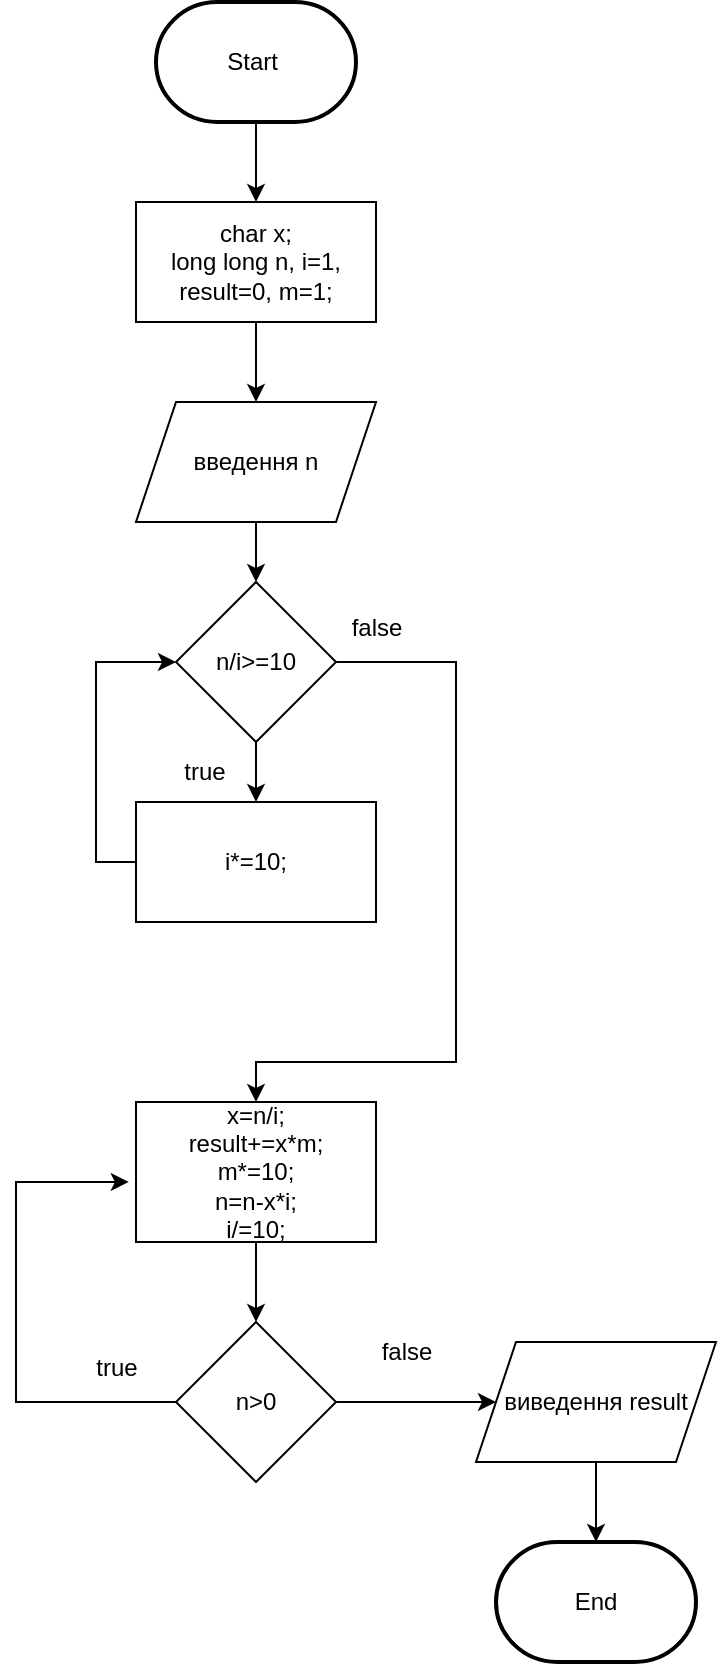 <mxfile version="22.0.4" type="github">
  <diagram id="3l8jHLzvIxQMKyEwqaPd" name="Страница — 2">
    <mxGraphModel dx="1757" dy="959" grid="1" gridSize="10" guides="1" tooltips="1" connect="1" arrows="1" fold="1" page="1" pageScale="1" pageWidth="827" pageHeight="1169" math="0" shadow="0">
      <root>
        <mxCell id="0" />
        <mxCell id="1" parent="0" />
        <mxCell id="GkEwZcTtwrSHskLglBaS-3" value="" style="edgeStyle=orthogonalEdgeStyle;rounded=0;orthogonalLoop=1;jettySize=auto;html=1;" parent="1" source="GkEwZcTtwrSHskLglBaS-1" target="GkEwZcTtwrSHskLglBaS-2" edge="1">
          <mxGeometry relative="1" as="geometry" />
        </mxCell>
        <mxCell id="GkEwZcTtwrSHskLglBaS-1" value="Start&amp;nbsp;" style="strokeWidth=2;html=1;shape=mxgraph.flowchart.terminator;whiteSpace=wrap;" parent="1" vertex="1">
          <mxGeometry x="370" y="130" width="100" height="60" as="geometry" />
        </mxCell>
        <mxCell id="GkEwZcTtwrSHskLglBaS-5" value="" style="edgeStyle=orthogonalEdgeStyle;rounded=0;orthogonalLoop=1;jettySize=auto;html=1;" parent="1" source="GkEwZcTtwrSHskLglBaS-2" target="GkEwZcTtwrSHskLglBaS-4" edge="1">
          <mxGeometry relative="1" as="geometry" />
        </mxCell>
        <mxCell id="GkEwZcTtwrSHskLglBaS-2" value="char x;&lt;br&gt;long long n, i=1, result=0, m=1;" style="rounded=0;whiteSpace=wrap;html=1;" parent="1" vertex="1">
          <mxGeometry x="360" y="230" width="120" height="60" as="geometry" />
        </mxCell>
        <mxCell id="GkEwZcTtwrSHskLglBaS-8" value="" style="edgeStyle=orthogonalEdgeStyle;rounded=0;orthogonalLoop=1;jettySize=auto;html=1;" parent="1" source="GkEwZcTtwrSHskLglBaS-4" target="GkEwZcTtwrSHskLglBaS-6" edge="1">
          <mxGeometry relative="1" as="geometry" />
        </mxCell>
        <mxCell id="GkEwZcTtwrSHskLglBaS-4" value="введення n" style="shape=parallelogram;perimeter=parallelogramPerimeter;whiteSpace=wrap;html=1;fixedSize=1;" parent="1" vertex="1">
          <mxGeometry x="360" y="330" width="120" height="60" as="geometry" />
        </mxCell>
        <mxCell id="GkEwZcTtwrSHskLglBaS-9" value="" style="edgeStyle=orthogonalEdgeStyle;rounded=0;orthogonalLoop=1;jettySize=auto;html=1;" parent="1" source="GkEwZcTtwrSHskLglBaS-6" target="GkEwZcTtwrSHskLglBaS-7" edge="1">
          <mxGeometry relative="1" as="geometry" />
        </mxCell>
        <mxCell id="GkEwZcTtwrSHskLglBaS-11" style="edgeStyle=orthogonalEdgeStyle;rounded=0;orthogonalLoop=1;jettySize=auto;html=1;entryX=0.5;entryY=0;entryDx=0;entryDy=0;" parent="1" source="GkEwZcTtwrSHskLglBaS-6" target="GkEwZcTtwrSHskLglBaS-12" edge="1">
          <mxGeometry relative="1" as="geometry">
            <mxPoint x="420" y="660" as="targetPoint" />
            <Array as="points">
              <mxPoint x="520" y="460" />
              <mxPoint x="520" y="660" />
              <mxPoint x="420" y="660" />
            </Array>
          </mxGeometry>
        </mxCell>
        <mxCell id="GkEwZcTtwrSHskLglBaS-6" value="n/i&amp;gt;=10" style="rhombus;whiteSpace=wrap;html=1;" parent="1" vertex="1">
          <mxGeometry x="380" y="420" width="80" height="80" as="geometry" />
        </mxCell>
        <mxCell id="GkEwZcTtwrSHskLglBaS-10" style="edgeStyle=orthogonalEdgeStyle;rounded=0;orthogonalLoop=1;jettySize=auto;html=1;entryX=0;entryY=0.5;entryDx=0;entryDy=0;" parent="1" source="GkEwZcTtwrSHskLglBaS-7" target="GkEwZcTtwrSHskLglBaS-6" edge="1">
          <mxGeometry relative="1" as="geometry">
            <mxPoint x="340" y="460" as="targetPoint" />
            <Array as="points">
              <mxPoint x="340" y="560" />
              <mxPoint x="340" y="460" />
            </Array>
          </mxGeometry>
        </mxCell>
        <mxCell id="GkEwZcTtwrSHskLglBaS-7" value="i*=10;" style="rounded=0;whiteSpace=wrap;html=1;" parent="1" vertex="1">
          <mxGeometry x="360" y="530" width="120" height="60" as="geometry" />
        </mxCell>
        <mxCell id="GkEwZcTtwrSHskLglBaS-13" style="edgeStyle=orthogonalEdgeStyle;rounded=0;orthogonalLoop=1;jettySize=auto;html=1;" parent="1" source="GkEwZcTtwrSHskLglBaS-12" edge="1">
          <mxGeometry relative="1" as="geometry">
            <mxPoint x="420" y="790" as="targetPoint" />
          </mxGeometry>
        </mxCell>
        <mxCell id="GkEwZcTtwrSHskLglBaS-12" value="x=n/i;&lt;br&gt;result+=x*m;&lt;br&gt;m*=10;&lt;br&gt;n=n-x*i;&lt;br&gt;i/=10;" style="rounded=0;whiteSpace=wrap;html=1;" parent="1" vertex="1">
          <mxGeometry x="360" y="680" width="120" height="70" as="geometry" />
        </mxCell>
        <mxCell id="GkEwZcTtwrSHskLglBaS-15" style="edgeStyle=orthogonalEdgeStyle;rounded=0;orthogonalLoop=1;jettySize=auto;html=1;entryX=-0.03;entryY=0.571;entryDx=0;entryDy=0;entryPerimeter=0;" parent="1" source="GkEwZcTtwrSHskLglBaS-14" target="GkEwZcTtwrSHskLglBaS-12" edge="1">
          <mxGeometry relative="1" as="geometry">
            <mxPoint x="300" y="720" as="targetPoint" />
            <Array as="points">
              <mxPoint x="300" y="830" />
              <mxPoint x="300" y="720" />
            </Array>
          </mxGeometry>
        </mxCell>
        <mxCell id="GkEwZcTtwrSHskLglBaS-20" style="edgeStyle=orthogonalEdgeStyle;rounded=0;orthogonalLoop=1;jettySize=auto;html=1;" parent="1" source="GkEwZcTtwrSHskLglBaS-14" edge="1">
          <mxGeometry relative="1" as="geometry">
            <mxPoint x="540.0" y="830" as="targetPoint" />
          </mxGeometry>
        </mxCell>
        <mxCell id="GkEwZcTtwrSHskLglBaS-14" value="n&amp;gt;0" style="rhombus;whiteSpace=wrap;html=1;" parent="1" vertex="1">
          <mxGeometry x="380" y="790" width="80" height="80" as="geometry" />
        </mxCell>
        <mxCell id="GkEwZcTtwrSHskLglBaS-16" value="true" style="text;html=1;align=center;verticalAlign=middle;resizable=0;points=[];autosize=1;strokeColor=none;fillColor=none;" parent="1" vertex="1">
          <mxGeometry x="330" y="798" width="40" height="30" as="geometry" />
        </mxCell>
        <mxCell id="GkEwZcTtwrSHskLglBaS-17" value="true" style="text;html=1;align=center;verticalAlign=middle;resizable=0;points=[];autosize=1;strokeColor=none;fillColor=none;" parent="1" vertex="1">
          <mxGeometry x="374" y="500" width="40" height="30" as="geometry" />
        </mxCell>
        <mxCell id="GkEwZcTtwrSHskLglBaS-18" value="false" style="text;html=1;align=center;verticalAlign=middle;resizable=0;points=[];autosize=1;strokeColor=none;fillColor=none;" parent="1" vertex="1">
          <mxGeometry x="455" y="428" width="50" height="30" as="geometry" />
        </mxCell>
        <mxCell id="GkEwZcTtwrSHskLglBaS-19" value="false" style="text;html=1;align=center;verticalAlign=middle;resizable=0;points=[];autosize=1;strokeColor=none;fillColor=none;" parent="1" vertex="1">
          <mxGeometry x="470" y="790" width="50" height="30" as="geometry" />
        </mxCell>
        <mxCell id="GkEwZcTtwrSHskLglBaS-23" value="" style="edgeStyle=orthogonalEdgeStyle;rounded=0;orthogonalLoop=1;jettySize=auto;html=1;" parent="1" source="GkEwZcTtwrSHskLglBaS-21" target="GkEwZcTtwrSHskLglBaS-22" edge="1">
          <mxGeometry relative="1" as="geometry" />
        </mxCell>
        <mxCell id="GkEwZcTtwrSHskLglBaS-21" value="виведення result" style="shape=parallelogram;perimeter=parallelogramPerimeter;whiteSpace=wrap;html=1;fixedSize=1;" parent="1" vertex="1">
          <mxGeometry x="530" y="800" width="120" height="60" as="geometry" />
        </mxCell>
        <mxCell id="GkEwZcTtwrSHskLglBaS-22" value="End" style="strokeWidth=2;html=1;shape=mxgraph.flowchart.terminator;whiteSpace=wrap;" parent="1" vertex="1">
          <mxGeometry x="540" y="900" width="100" height="60" as="geometry" />
        </mxCell>
      </root>
    </mxGraphModel>
  </diagram>
</mxfile>
